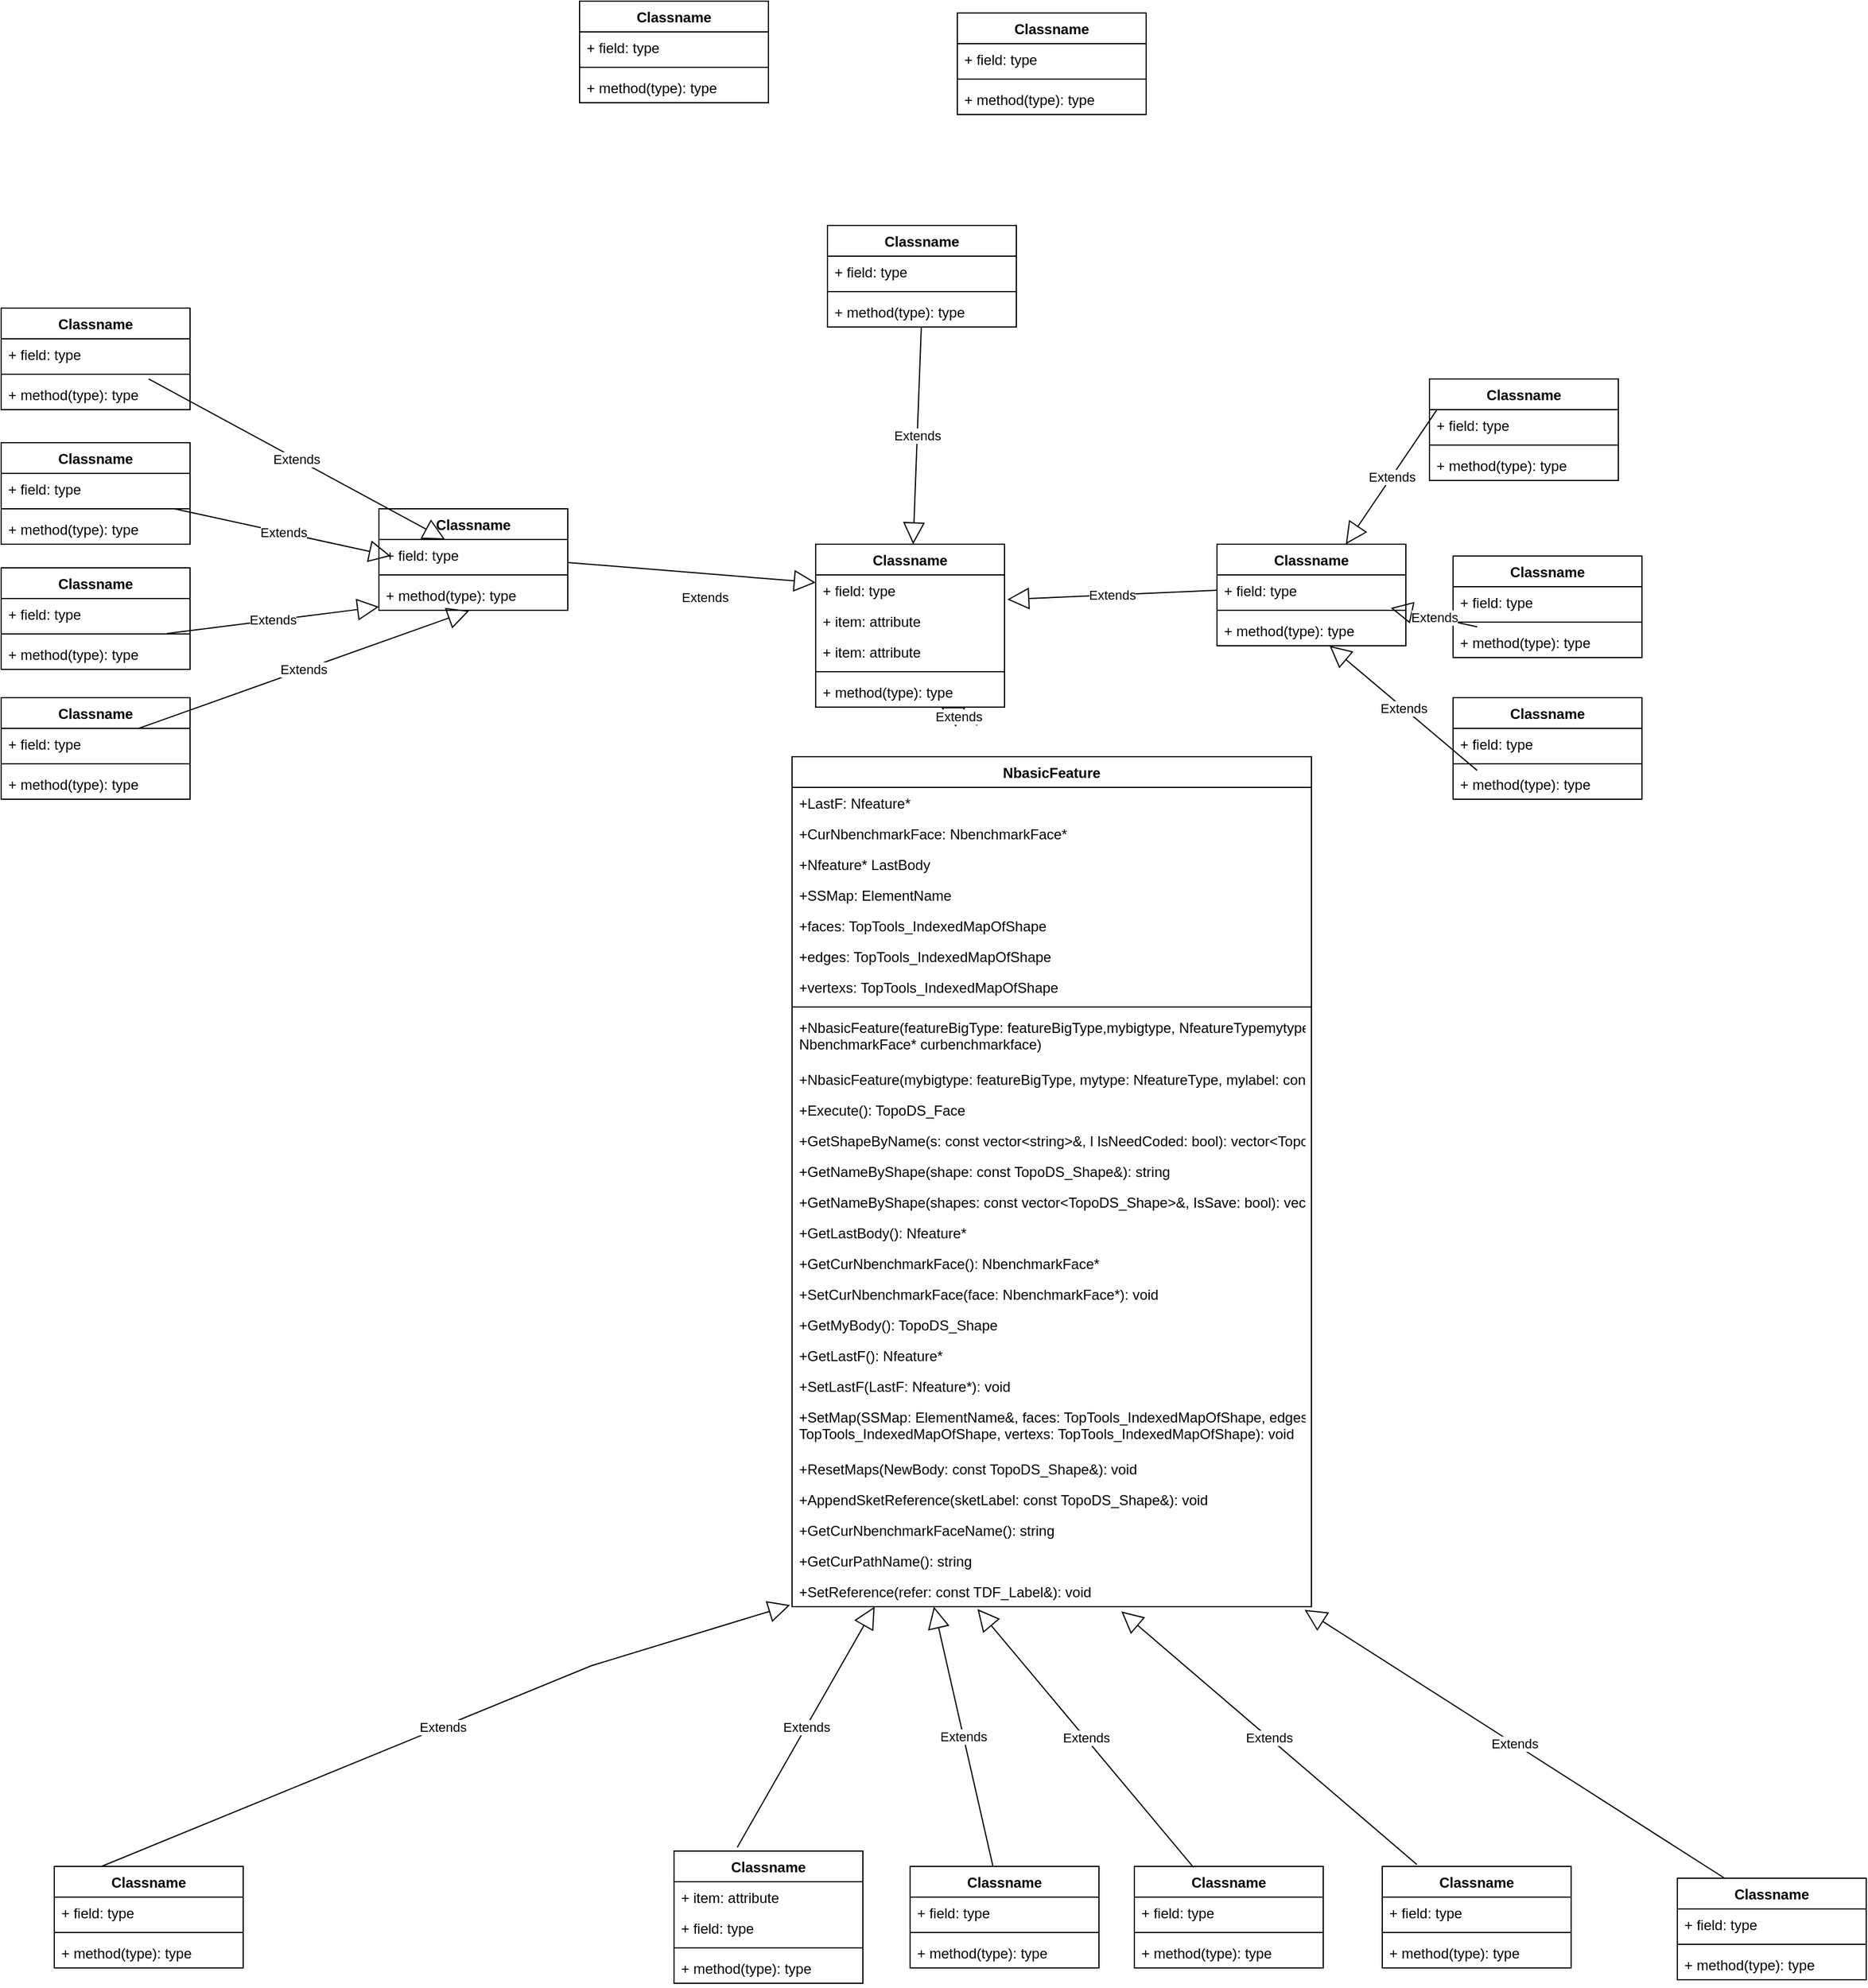 <mxfile version="20.8.20" type="github">
  <diagram name="Page-1" id="c4acf3e9-155e-7222-9cf6-157b1a14988f">
    <mxGraphModel dx="1925" dy="1583" grid="1" gridSize="10" guides="1" tooltips="1" connect="1" arrows="1" fold="1" page="1" pageScale="1" pageWidth="850" pageHeight="1100" background="none" math="0" shadow="0">
      <root>
        <mxCell id="0" />
        <mxCell id="1" parent="0" />
        <mxCell id="ykWLb0IThOWZlfe0dgKn-5" value="Classname" style="swimlane;fontStyle=1;align=center;verticalAlign=top;childLayout=stackLayout;horizontal=1;startSize=26;horizontalStack=0;resizeParent=1;resizeParentMax=0;resizeLast=0;collapsible=1;marginBottom=0;" vertex="1" parent="1">
          <mxGeometry x="150" y="-110" width="160" height="86" as="geometry" />
        </mxCell>
        <mxCell id="ykWLb0IThOWZlfe0dgKn-6" value="+ field: type" style="text;strokeColor=none;fillColor=none;align=left;verticalAlign=top;spacingLeft=4;spacingRight=4;overflow=hidden;rotatable=0;points=[[0,0.5],[1,0.5]];portConstraint=eastwest;" vertex="1" parent="ykWLb0IThOWZlfe0dgKn-5">
          <mxGeometry y="26" width="160" height="26" as="geometry" />
        </mxCell>
        <mxCell id="ykWLb0IThOWZlfe0dgKn-7" value="" style="line;strokeWidth=1;fillColor=none;align=left;verticalAlign=middle;spacingTop=-1;spacingLeft=3;spacingRight=3;rotatable=0;labelPosition=right;points=[];portConstraint=eastwest;strokeColor=inherit;" vertex="1" parent="ykWLb0IThOWZlfe0dgKn-5">
          <mxGeometry y="52" width="160" height="8" as="geometry" />
        </mxCell>
        <mxCell id="ykWLb0IThOWZlfe0dgKn-8" value="+ method(type): type" style="text;strokeColor=none;fillColor=none;align=left;verticalAlign=top;spacingLeft=4;spacingRight=4;overflow=hidden;rotatable=0;points=[[0,0.5],[1,0.5]];portConstraint=eastwest;" vertex="1" parent="ykWLb0IThOWZlfe0dgKn-5">
          <mxGeometry y="60" width="160" height="26" as="geometry" />
        </mxCell>
        <mxCell id="ykWLb0IThOWZlfe0dgKn-9" value="Classname" style="swimlane;fontStyle=1;align=center;verticalAlign=top;childLayout=stackLayout;horizontal=1;startSize=26;horizontalStack=0;resizeParent=1;resizeParentMax=0;resizeLast=0;collapsible=1;marginBottom=0;" vertex="1" parent="1">
          <mxGeometry x="140" y="160" width="160" height="138" as="geometry" />
        </mxCell>
        <mxCell id="ykWLb0IThOWZlfe0dgKn-10" value="+ field: type" style="text;strokeColor=none;fillColor=none;align=left;verticalAlign=top;spacingLeft=4;spacingRight=4;overflow=hidden;rotatable=0;points=[[0,0.5],[1,0.5]];portConstraint=eastwest;" vertex="1" parent="ykWLb0IThOWZlfe0dgKn-9">
          <mxGeometry y="26" width="160" height="26" as="geometry" />
        </mxCell>
        <mxCell id="ykWLb0IThOWZlfe0dgKn-119" value="+ item: attribute" style="text;strokeColor=none;fillColor=none;align=left;verticalAlign=top;spacingLeft=4;spacingRight=4;overflow=hidden;rotatable=0;points=[[0,0.5],[1,0.5]];portConstraint=eastwest;" vertex="1" parent="ykWLb0IThOWZlfe0dgKn-9">
          <mxGeometry y="52" width="160" height="26" as="geometry" />
        </mxCell>
        <mxCell id="ykWLb0IThOWZlfe0dgKn-120" value="+ item: attribute" style="text;strokeColor=none;fillColor=none;align=left;verticalAlign=top;spacingLeft=4;spacingRight=4;overflow=hidden;rotatable=0;points=[[0,0.5],[1,0.5]];portConstraint=eastwest;" vertex="1" parent="ykWLb0IThOWZlfe0dgKn-9">
          <mxGeometry y="78" width="160" height="26" as="geometry" />
        </mxCell>
        <mxCell id="ykWLb0IThOWZlfe0dgKn-11" value="" style="line;strokeWidth=1;fillColor=none;align=left;verticalAlign=middle;spacingTop=-1;spacingLeft=3;spacingRight=3;rotatable=0;labelPosition=right;points=[];portConstraint=eastwest;strokeColor=inherit;" vertex="1" parent="ykWLb0IThOWZlfe0dgKn-9">
          <mxGeometry y="104" width="160" height="8" as="geometry" />
        </mxCell>
        <mxCell id="ykWLb0IThOWZlfe0dgKn-12" value="+ method(type): type" style="text;strokeColor=none;fillColor=none;align=left;verticalAlign=top;spacingLeft=4;spacingRight=4;overflow=hidden;rotatable=0;points=[[0,0.5],[1,0.5]];portConstraint=eastwest;" vertex="1" parent="ykWLb0IThOWZlfe0dgKn-9">
          <mxGeometry y="112" width="160" height="26" as="geometry" />
        </mxCell>
        <mxCell id="ykWLb0IThOWZlfe0dgKn-13" value="Classname" style="swimlane;fontStyle=1;align=center;verticalAlign=top;childLayout=stackLayout;horizontal=1;startSize=26;horizontalStack=0;resizeParent=1;resizeParentMax=0;resizeLast=0;collapsible=1;marginBottom=0;" vertex="1" parent="1">
          <mxGeometry x="-230" y="130" width="160" height="86" as="geometry" />
        </mxCell>
        <mxCell id="ykWLb0IThOWZlfe0dgKn-14" value="+ field: type" style="text;strokeColor=none;fillColor=none;align=left;verticalAlign=top;spacingLeft=4;spacingRight=4;overflow=hidden;rotatable=0;points=[[0,0.5],[1,0.5]];portConstraint=eastwest;" vertex="1" parent="ykWLb0IThOWZlfe0dgKn-13">
          <mxGeometry y="26" width="160" height="26" as="geometry" />
        </mxCell>
        <mxCell id="ykWLb0IThOWZlfe0dgKn-15" value="" style="line;strokeWidth=1;fillColor=none;align=left;verticalAlign=middle;spacingTop=-1;spacingLeft=3;spacingRight=3;rotatable=0;labelPosition=right;points=[];portConstraint=eastwest;strokeColor=inherit;" vertex="1" parent="ykWLb0IThOWZlfe0dgKn-13">
          <mxGeometry y="52" width="160" height="8" as="geometry" />
        </mxCell>
        <mxCell id="ykWLb0IThOWZlfe0dgKn-16" value="+ method(type): type" style="text;strokeColor=none;fillColor=none;align=left;verticalAlign=top;spacingLeft=4;spacingRight=4;overflow=hidden;rotatable=0;points=[[0,0.5],[1,0.5]];portConstraint=eastwest;" vertex="1" parent="ykWLb0IThOWZlfe0dgKn-13">
          <mxGeometry y="60" width="160" height="26" as="geometry" />
        </mxCell>
        <mxCell id="ykWLb0IThOWZlfe0dgKn-17" value="NbasicFeature" style="swimlane;fontStyle=1;align=center;verticalAlign=top;childLayout=stackLayout;horizontal=1;startSize=26;horizontalStack=0;resizeParent=1;resizeParentMax=0;resizeLast=0;collapsible=1;marginBottom=0;" vertex="1" parent="1">
          <mxGeometry x="120" y="340" width="440" height="720" as="geometry">
            <mxRectangle x="130" y="400" width="120" height="30" as="alternateBounds" />
          </mxGeometry>
        </mxCell>
        <mxCell id="ykWLb0IThOWZlfe0dgKn-129" value="+LastF: Nfeature*" style="text;strokeColor=none;fillColor=none;align=left;verticalAlign=top;spacingLeft=4;spacingRight=4;overflow=hidden;rotatable=0;points=[[0,0.5],[1,0.5]];portConstraint=eastwest;" vertex="1" parent="ykWLb0IThOWZlfe0dgKn-17">
          <mxGeometry y="26" width="440" height="26" as="geometry" />
        </mxCell>
        <mxCell id="ykWLb0IThOWZlfe0dgKn-131" value="+CurNbenchmarkFace: NbenchmarkFace*" style="text;strokeColor=none;fillColor=none;align=left;verticalAlign=top;spacingLeft=4;spacingRight=4;overflow=hidden;rotatable=0;points=[[0,0.5],[1,0.5]];portConstraint=eastwest;" vertex="1" parent="ykWLb0IThOWZlfe0dgKn-17">
          <mxGeometry y="52" width="440" height="26" as="geometry" />
        </mxCell>
        <mxCell id="ykWLb0IThOWZlfe0dgKn-134" value="+Nfeature* LastBody" style="text;strokeColor=none;fillColor=none;align=left;verticalAlign=top;spacingLeft=4;spacingRight=4;overflow=hidden;rotatable=0;points=[[0,0.5],[1,0.5]];portConstraint=eastwest;" vertex="1" parent="ykWLb0IThOWZlfe0dgKn-17">
          <mxGeometry y="78" width="440" height="26" as="geometry" />
        </mxCell>
        <mxCell id="ykWLb0IThOWZlfe0dgKn-133" value="+SSMap: ElementName" style="text;strokeColor=none;fillColor=none;align=left;verticalAlign=top;spacingLeft=4;spacingRight=4;overflow=hidden;rotatable=0;points=[[0,0.5],[1,0.5]];portConstraint=eastwest;" vertex="1" parent="ykWLb0IThOWZlfe0dgKn-17">
          <mxGeometry y="104" width="440" height="26" as="geometry" />
        </mxCell>
        <mxCell id="ykWLb0IThOWZlfe0dgKn-132" value="+faces: TopTools_IndexedMapOfShape" style="text;strokeColor=none;fillColor=none;align=left;verticalAlign=top;spacingLeft=4;spacingRight=4;overflow=hidden;rotatable=0;points=[[0,0.5],[1,0.5]];portConstraint=eastwest;" vertex="1" parent="ykWLb0IThOWZlfe0dgKn-17">
          <mxGeometry y="130" width="440" height="26" as="geometry" />
        </mxCell>
        <mxCell id="ykWLb0IThOWZlfe0dgKn-130" value="+edges: TopTools_IndexedMapOfShape" style="text;strokeColor=none;fillColor=none;align=left;verticalAlign=top;spacingLeft=4;spacingRight=4;overflow=hidden;rotatable=0;points=[[0,0.5],[1,0.5]];portConstraint=eastwest;" vertex="1" parent="ykWLb0IThOWZlfe0dgKn-17">
          <mxGeometry y="156" width="440" height="26" as="geometry" />
        </mxCell>
        <mxCell id="ykWLb0IThOWZlfe0dgKn-135" value="+vertexs: TopTools_IndexedMapOfShape" style="text;strokeColor=none;fillColor=none;align=left;verticalAlign=top;spacingLeft=4;spacingRight=4;overflow=hidden;rotatable=0;points=[[0,0.5],[1,0.5]];portConstraint=eastwest;" vertex="1" parent="ykWLb0IThOWZlfe0dgKn-17">
          <mxGeometry y="182" width="440" height="26" as="geometry" />
        </mxCell>
        <mxCell id="ykWLb0IThOWZlfe0dgKn-19" value="" style="line;strokeWidth=1;fillColor=none;align=left;verticalAlign=middle;spacingTop=-1;spacingLeft=3;spacingRight=3;rotatable=0;labelPosition=right;points=[];portConstraint=eastwest;strokeColor=inherit;" vertex="1" parent="ykWLb0IThOWZlfe0dgKn-17">
          <mxGeometry y="208" width="440" height="8" as="geometry" />
        </mxCell>
        <mxCell id="ykWLb0IThOWZlfe0dgKn-136" style="edgeStyle=orthogonalEdgeStyle;rounded=0;orthogonalLoop=1;jettySize=auto;html=1;exitX=1;exitY=0.5;exitDx=0;exitDy=0;" edge="1" parent="ykWLb0IThOWZlfe0dgKn-17" source="ykWLb0IThOWZlfe0dgKn-132" target="ykWLb0IThOWZlfe0dgKn-132">
          <mxGeometry relative="1" as="geometry" />
        </mxCell>
        <mxCell id="ykWLb0IThOWZlfe0dgKn-20" value="+NbasicFeature(featureBigType: featureBigType,mybigtype, NfeatureTypemytype, &#xa;NbenchmarkFace* curbenchmarkface)" style="text;strokeColor=none;fillColor=none;align=left;verticalAlign=top;spacingLeft=4;spacingRight=4;overflow=hidden;rotatable=0;points=[[0,0.5],[1,0.5]];portConstraint=eastwest;" vertex="1" parent="ykWLb0IThOWZlfe0dgKn-17">
          <mxGeometry y="216" width="440" height="44" as="geometry" />
        </mxCell>
        <mxCell id="ykWLb0IThOWZlfe0dgKn-137" value="+NbasicFeature(mybigtype: featureBigType, mytype: NfeatureType, mylabel: const TDF_Label&amp;)" style="text;strokeColor=none;fillColor=none;align=left;verticalAlign=top;spacingLeft=4;spacingRight=4;overflow=hidden;rotatable=0;points=[[0,0.5],[1,0.5]];portConstraint=eastwest;" vertex="1" parent="ykWLb0IThOWZlfe0dgKn-17">
          <mxGeometry y="260" width="440" height="26" as="geometry" />
        </mxCell>
        <mxCell id="ykWLb0IThOWZlfe0dgKn-138" value="+Execute(): TopoDS_Face" style="text;strokeColor=none;fillColor=none;align=left;verticalAlign=top;spacingLeft=4;spacingRight=4;overflow=hidden;rotatable=0;points=[[0,0.5],[1,0.5]];portConstraint=eastwest;" vertex="1" parent="ykWLb0IThOWZlfe0dgKn-17">
          <mxGeometry y="286" width="440" height="26" as="geometry" />
        </mxCell>
        <mxCell id="ykWLb0IThOWZlfe0dgKn-139" value="+GetShapeByName(s: const vector&lt;string&gt;&amp;, l IsNeedCoded: bool): vector&lt;TopoDS_Shape&gt;" style="text;strokeColor=none;fillColor=none;align=left;verticalAlign=top;spacingLeft=4;spacingRight=4;overflow=hidden;rotatable=0;points=[[0,0.5],[1,0.5]];portConstraint=eastwest;" vertex="1" parent="ykWLb0IThOWZlfe0dgKn-17">
          <mxGeometry y="312" width="440" height="26" as="geometry" />
        </mxCell>
        <mxCell id="ykWLb0IThOWZlfe0dgKn-147" value="+GetNameByShape(shape: const TopoDS_Shape&amp;): string" style="text;strokeColor=none;fillColor=none;align=left;verticalAlign=top;spacingLeft=4;spacingRight=4;overflow=hidden;rotatable=0;points=[[0,0.5],[1,0.5]];portConstraint=eastwest;" vertex="1" parent="ykWLb0IThOWZlfe0dgKn-17">
          <mxGeometry y="338" width="440" height="26" as="geometry" />
        </mxCell>
        <mxCell id="ykWLb0IThOWZlfe0dgKn-150" value="+GetNameByShape(shapes: const vector&lt;TopoDS_Shape&gt;&amp;, IsSave: bool): vector&lt;string&gt;" style="text;strokeColor=none;fillColor=none;align=left;verticalAlign=top;spacingLeft=4;spacingRight=4;overflow=hidden;rotatable=0;points=[[0,0.5],[1,0.5]];portConstraint=eastwest;" vertex="1" parent="ykWLb0IThOWZlfe0dgKn-17">
          <mxGeometry y="364" width="440" height="26" as="geometry" />
        </mxCell>
        <mxCell id="ykWLb0IThOWZlfe0dgKn-151" value="+GetLastBody(): Nfeature*" style="text;strokeColor=none;fillColor=none;align=left;verticalAlign=top;spacingLeft=4;spacingRight=4;overflow=hidden;rotatable=0;points=[[0,0.5],[1,0.5]];portConstraint=eastwest;" vertex="1" parent="ykWLb0IThOWZlfe0dgKn-17">
          <mxGeometry y="390" width="440" height="26" as="geometry" />
        </mxCell>
        <mxCell id="ykWLb0IThOWZlfe0dgKn-152" value="+GetCurNbenchmarkFace(): NbenchmarkFace*" style="text;strokeColor=none;fillColor=none;align=left;verticalAlign=top;spacingLeft=4;spacingRight=4;overflow=hidden;rotatable=0;points=[[0,0.5],[1,0.5]];portConstraint=eastwest;" vertex="1" parent="ykWLb0IThOWZlfe0dgKn-17">
          <mxGeometry y="416" width="440" height="26" as="geometry" />
        </mxCell>
        <mxCell id="ykWLb0IThOWZlfe0dgKn-153" value="+SetCurNbenchmarkFace(face: NbenchmarkFace*): void" style="text;strokeColor=none;fillColor=none;align=left;verticalAlign=top;spacingLeft=4;spacingRight=4;overflow=hidden;rotatable=0;points=[[0,0.5],[1,0.5]];portConstraint=eastwest;" vertex="1" parent="ykWLb0IThOWZlfe0dgKn-17">
          <mxGeometry y="442" width="440" height="26" as="geometry" />
        </mxCell>
        <mxCell id="ykWLb0IThOWZlfe0dgKn-149" value="+GetMyBody(): TopoDS_Shape" style="text;strokeColor=none;fillColor=none;align=left;verticalAlign=top;spacingLeft=4;spacingRight=4;overflow=hidden;rotatable=0;points=[[0,0.5],[1,0.5]];portConstraint=eastwest;" vertex="1" parent="ykWLb0IThOWZlfe0dgKn-17">
          <mxGeometry y="468" width="440" height="26" as="geometry" />
        </mxCell>
        <mxCell id="ykWLb0IThOWZlfe0dgKn-148" value="+GetLastF(): Nfeature*" style="text;strokeColor=none;fillColor=none;align=left;verticalAlign=top;spacingLeft=4;spacingRight=4;overflow=hidden;rotatable=0;points=[[0,0.5],[1,0.5]];portConstraint=eastwest;" vertex="1" parent="ykWLb0IThOWZlfe0dgKn-17">
          <mxGeometry y="494" width="440" height="26" as="geometry" />
        </mxCell>
        <mxCell id="ykWLb0IThOWZlfe0dgKn-146" value="+SetLastF(LastF: Nfeature*): void" style="text;strokeColor=none;fillColor=none;align=left;verticalAlign=top;spacingLeft=4;spacingRight=4;overflow=hidden;rotatable=0;points=[[0,0.5],[1,0.5]];portConstraint=eastwest;" vertex="1" parent="ykWLb0IThOWZlfe0dgKn-17">
          <mxGeometry y="520" width="440" height="26" as="geometry" />
        </mxCell>
        <mxCell id="ykWLb0IThOWZlfe0dgKn-143" value="+SetMap(SSMap: ElementName&amp;, faces: TopTools_IndexedMapOfShape, edges: &#xa;TopTools_IndexedMapOfShape, vertexs: TopTools_IndexedMapOfShape): void" style="text;strokeColor=none;fillColor=none;align=left;verticalAlign=top;spacingLeft=4;spacingRight=4;overflow=hidden;rotatable=0;points=[[0,0.5],[1,0.5]];portConstraint=eastwest;" vertex="1" parent="ykWLb0IThOWZlfe0dgKn-17">
          <mxGeometry y="546" width="440" height="44" as="geometry" />
        </mxCell>
        <mxCell id="ykWLb0IThOWZlfe0dgKn-160" value="+ResetMaps(NewBody: const TopoDS_Shape&amp;): void" style="text;strokeColor=none;fillColor=none;align=left;verticalAlign=top;spacingLeft=4;spacingRight=4;overflow=hidden;rotatable=0;points=[[0,0.5],[1,0.5]];portConstraint=eastwest;" vertex="1" parent="ykWLb0IThOWZlfe0dgKn-17">
          <mxGeometry y="590" width="440" height="26" as="geometry" />
        </mxCell>
        <mxCell id="ykWLb0IThOWZlfe0dgKn-159" value="+AppendSketReference(sketLabel: const TopoDS_Shape&amp;): void" style="text;strokeColor=none;fillColor=none;align=left;verticalAlign=top;spacingLeft=4;spacingRight=4;overflow=hidden;rotatable=0;points=[[0,0.5],[1,0.5]];portConstraint=eastwest;" vertex="1" parent="ykWLb0IThOWZlfe0dgKn-17">
          <mxGeometry y="616" width="440" height="26" as="geometry" />
        </mxCell>
        <mxCell id="ykWLb0IThOWZlfe0dgKn-158" value="+GetCurNbenchmarkFaceName(): string" style="text;strokeColor=none;fillColor=none;align=left;verticalAlign=top;spacingLeft=4;spacingRight=4;overflow=hidden;rotatable=0;points=[[0,0.5],[1,0.5]];portConstraint=eastwest;" vertex="1" parent="ykWLb0IThOWZlfe0dgKn-17">
          <mxGeometry y="642" width="440" height="26" as="geometry" />
        </mxCell>
        <mxCell id="ykWLb0IThOWZlfe0dgKn-157" value="+GetCurPathName(): string" style="text;strokeColor=none;fillColor=none;align=left;verticalAlign=top;spacingLeft=4;spacingRight=4;overflow=hidden;rotatable=0;points=[[0,0.5],[1,0.5]];portConstraint=eastwest;" vertex="1" parent="ykWLb0IThOWZlfe0dgKn-17">
          <mxGeometry y="668" width="440" height="26" as="geometry" />
        </mxCell>
        <mxCell id="ykWLb0IThOWZlfe0dgKn-156" value="+SetReference(refer: const TDF_Label&amp;): void" style="text;strokeColor=none;fillColor=none;align=left;verticalAlign=top;spacingLeft=4;spacingRight=4;overflow=hidden;rotatable=0;points=[[0,0.5],[1,0.5]];portConstraint=eastwest;" vertex="1" parent="ykWLb0IThOWZlfe0dgKn-17">
          <mxGeometry y="694" width="440" height="26" as="geometry" />
        </mxCell>
        <mxCell id="ykWLb0IThOWZlfe0dgKn-21" value="Classname" style="swimlane;fontStyle=1;align=center;verticalAlign=top;childLayout=stackLayout;horizontal=1;startSize=26;horizontalStack=0;resizeParent=1;resizeParentMax=0;resizeLast=0;collapsible=1;marginBottom=0;" vertex="1" parent="1">
          <mxGeometry x="-505" y="1280" width="160" height="86" as="geometry" />
        </mxCell>
        <mxCell id="ykWLb0IThOWZlfe0dgKn-22" value="+ field: type" style="text;strokeColor=none;fillColor=none;align=left;verticalAlign=top;spacingLeft=4;spacingRight=4;overflow=hidden;rotatable=0;points=[[0,0.5],[1,0.5]];portConstraint=eastwest;" vertex="1" parent="ykWLb0IThOWZlfe0dgKn-21">
          <mxGeometry y="26" width="160" height="26" as="geometry" />
        </mxCell>
        <mxCell id="ykWLb0IThOWZlfe0dgKn-23" value="" style="line;strokeWidth=1;fillColor=none;align=left;verticalAlign=middle;spacingTop=-1;spacingLeft=3;spacingRight=3;rotatable=0;labelPosition=right;points=[];portConstraint=eastwest;strokeColor=inherit;" vertex="1" parent="ykWLb0IThOWZlfe0dgKn-21">
          <mxGeometry y="52" width="160" height="8" as="geometry" />
        </mxCell>
        <mxCell id="ykWLb0IThOWZlfe0dgKn-24" value="+ method(type): type" style="text;strokeColor=none;fillColor=none;align=left;verticalAlign=top;spacingLeft=4;spacingRight=4;overflow=hidden;rotatable=0;points=[[0,0.5],[1,0.5]];portConstraint=eastwest;" vertex="1" parent="ykWLb0IThOWZlfe0dgKn-21">
          <mxGeometry y="60" width="160" height="26" as="geometry" />
        </mxCell>
        <mxCell id="ykWLb0IThOWZlfe0dgKn-25" value="Classname" style="swimlane;fontStyle=1;align=center;verticalAlign=top;childLayout=stackLayout;horizontal=1;startSize=26;horizontalStack=0;resizeParent=1;resizeParentMax=0;resizeLast=0;collapsible=1;marginBottom=0;" vertex="1" parent="1">
          <mxGeometry x="480" y="160" width="160" height="86" as="geometry" />
        </mxCell>
        <mxCell id="ykWLb0IThOWZlfe0dgKn-26" value="+ field: type" style="text;strokeColor=none;fillColor=none;align=left;verticalAlign=top;spacingLeft=4;spacingRight=4;overflow=hidden;rotatable=0;points=[[0,0.5],[1,0.5]];portConstraint=eastwest;" vertex="1" parent="ykWLb0IThOWZlfe0dgKn-25">
          <mxGeometry y="26" width="160" height="26" as="geometry" />
        </mxCell>
        <mxCell id="ykWLb0IThOWZlfe0dgKn-27" value="" style="line;strokeWidth=1;fillColor=none;align=left;verticalAlign=middle;spacingTop=-1;spacingLeft=3;spacingRight=3;rotatable=0;labelPosition=right;points=[];portConstraint=eastwest;strokeColor=inherit;" vertex="1" parent="ykWLb0IThOWZlfe0dgKn-25">
          <mxGeometry y="52" width="160" height="8" as="geometry" />
        </mxCell>
        <mxCell id="ykWLb0IThOWZlfe0dgKn-28" value="+ method(type): type" style="text;strokeColor=none;fillColor=none;align=left;verticalAlign=top;spacingLeft=4;spacingRight=4;overflow=hidden;rotatable=0;points=[[0,0.5],[1,0.5]];portConstraint=eastwest;" vertex="1" parent="ykWLb0IThOWZlfe0dgKn-25">
          <mxGeometry y="60" width="160" height="26" as="geometry" />
        </mxCell>
        <mxCell id="ykWLb0IThOWZlfe0dgKn-29" value="Classname" style="swimlane;fontStyle=1;align=center;verticalAlign=top;childLayout=stackLayout;horizontal=1;startSize=26;horizontalStack=0;resizeParent=1;resizeParentMax=0;resizeLast=0;collapsible=1;marginBottom=0;" vertex="1" parent="1">
          <mxGeometry x="20" y="1267" width="160" height="112" as="geometry" />
        </mxCell>
        <mxCell id="ykWLb0IThOWZlfe0dgKn-140" value="+ item: attribute" style="text;strokeColor=none;fillColor=none;align=left;verticalAlign=top;spacingLeft=4;spacingRight=4;overflow=hidden;rotatable=0;points=[[0,0.5],[1,0.5]];portConstraint=eastwest;" vertex="1" parent="ykWLb0IThOWZlfe0dgKn-29">
          <mxGeometry y="26" width="160" height="26" as="geometry" />
        </mxCell>
        <mxCell id="ykWLb0IThOWZlfe0dgKn-30" value="+ field: type" style="text;strokeColor=none;fillColor=none;align=left;verticalAlign=top;spacingLeft=4;spacingRight=4;overflow=hidden;rotatable=0;points=[[0,0.5],[1,0.5]];portConstraint=eastwest;" vertex="1" parent="ykWLb0IThOWZlfe0dgKn-29">
          <mxGeometry y="52" width="160" height="26" as="geometry" />
        </mxCell>
        <mxCell id="ykWLb0IThOWZlfe0dgKn-31" value="" style="line;strokeWidth=1;fillColor=none;align=left;verticalAlign=middle;spacingTop=-1;spacingLeft=3;spacingRight=3;rotatable=0;labelPosition=right;points=[];portConstraint=eastwest;strokeColor=inherit;" vertex="1" parent="ykWLb0IThOWZlfe0dgKn-29">
          <mxGeometry y="78" width="160" height="8" as="geometry" />
        </mxCell>
        <mxCell id="ykWLb0IThOWZlfe0dgKn-32" value="+ method(type): type" style="text;strokeColor=none;fillColor=none;align=left;verticalAlign=top;spacingLeft=4;spacingRight=4;overflow=hidden;rotatable=0;points=[[0,0.5],[1,0.5]];portConstraint=eastwest;" vertex="1" parent="ykWLb0IThOWZlfe0dgKn-29">
          <mxGeometry y="86" width="160" height="26" as="geometry" />
        </mxCell>
        <mxCell id="ykWLb0IThOWZlfe0dgKn-33" value="Classname" style="swimlane;fontStyle=1;align=center;verticalAlign=top;childLayout=stackLayout;horizontal=1;startSize=26;horizontalStack=0;resizeParent=1;resizeParentMax=0;resizeLast=0;collapsible=1;marginBottom=0;" vertex="1" parent="1">
          <mxGeometry x="220" y="1280" width="160" height="86" as="geometry" />
        </mxCell>
        <mxCell id="ykWLb0IThOWZlfe0dgKn-34" value="+ field: type" style="text;strokeColor=none;fillColor=none;align=left;verticalAlign=top;spacingLeft=4;spacingRight=4;overflow=hidden;rotatable=0;points=[[0,0.5],[1,0.5]];portConstraint=eastwest;" vertex="1" parent="ykWLb0IThOWZlfe0dgKn-33">
          <mxGeometry y="26" width="160" height="26" as="geometry" />
        </mxCell>
        <mxCell id="ykWLb0IThOWZlfe0dgKn-35" value="" style="line;strokeWidth=1;fillColor=none;align=left;verticalAlign=middle;spacingTop=-1;spacingLeft=3;spacingRight=3;rotatable=0;labelPosition=right;points=[];portConstraint=eastwest;strokeColor=inherit;" vertex="1" parent="ykWLb0IThOWZlfe0dgKn-33">
          <mxGeometry y="52" width="160" height="8" as="geometry" />
        </mxCell>
        <mxCell id="ykWLb0IThOWZlfe0dgKn-36" value="+ method(type): type" style="text;strokeColor=none;fillColor=none;align=left;verticalAlign=top;spacingLeft=4;spacingRight=4;overflow=hidden;rotatable=0;points=[[0,0.5],[1,0.5]];portConstraint=eastwest;" vertex="1" parent="ykWLb0IThOWZlfe0dgKn-33">
          <mxGeometry y="60" width="160" height="26" as="geometry" />
        </mxCell>
        <mxCell id="ykWLb0IThOWZlfe0dgKn-37" value="Classname" style="swimlane;fontStyle=1;align=center;verticalAlign=top;childLayout=stackLayout;horizontal=1;startSize=26;horizontalStack=0;resizeParent=1;resizeParentMax=0;resizeLast=0;collapsible=1;marginBottom=0;" vertex="1" parent="1">
          <mxGeometry x="410" y="1280" width="160" height="86" as="geometry" />
        </mxCell>
        <mxCell id="ykWLb0IThOWZlfe0dgKn-38" value="+ field: type" style="text;strokeColor=none;fillColor=none;align=left;verticalAlign=top;spacingLeft=4;spacingRight=4;overflow=hidden;rotatable=0;points=[[0,0.5],[1,0.5]];portConstraint=eastwest;" vertex="1" parent="ykWLb0IThOWZlfe0dgKn-37">
          <mxGeometry y="26" width="160" height="26" as="geometry" />
        </mxCell>
        <mxCell id="ykWLb0IThOWZlfe0dgKn-39" value="" style="line;strokeWidth=1;fillColor=none;align=left;verticalAlign=middle;spacingTop=-1;spacingLeft=3;spacingRight=3;rotatable=0;labelPosition=right;points=[];portConstraint=eastwest;strokeColor=inherit;" vertex="1" parent="ykWLb0IThOWZlfe0dgKn-37">
          <mxGeometry y="52" width="160" height="8" as="geometry" />
        </mxCell>
        <mxCell id="ykWLb0IThOWZlfe0dgKn-40" value="+ method(type): type" style="text;strokeColor=none;fillColor=none;align=left;verticalAlign=top;spacingLeft=4;spacingRight=4;overflow=hidden;rotatable=0;points=[[0,0.5],[1,0.5]];portConstraint=eastwest;" vertex="1" parent="ykWLb0IThOWZlfe0dgKn-37">
          <mxGeometry y="60" width="160" height="26" as="geometry" />
        </mxCell>
        <mxCell id="ykWLb0IThOWZlfe0dgKn-41" value="Classname" style="swimlane;fontStyle=1;align=center;verticalAlign=top;childLayout=stackLayout;horizontal=1;startSize=26;horizontalStack=0;resizeParent=1;resizeParentMax=0;resizeLast=0;collapsible=1;marginBottom=0;" vertex="1" parent="1">
          <mxGeometry x="620" y="1280" width="160" height="86" as="geometry" />
        </mxCell>
        <mxCell id="ykWLb0IThOWZlfe0dgKn-42" value="+ field: type" style="text;strokeColor=none;fillColor=none;align=left;verticalAlign=top;spacingLeft=4;spacingRight=4;overflow=hidden;rotatable=0;points=[[0,0.5],[1,0.5]];portConstraint=eastwest;" vertex="1" parent="ykWLb0IThOWZlfe0dgKn-41">
          <mxGeometry y="26" width="160" height="26" as="geometry" />
        </mxCell>
        <mxCell id="ykWLb0IThOWZlfe0dgKn-43" value="" style="line;strokeWidth=1;fillColor=none;align=left;verticalAlign=middle;spacingTop=-1;spacingLeft=3;spacingRight=3;rotatable=0;labelPosition=right;points=[];portConstraint=eastwest;strokeColor=inherit;" vertex="1" parent="ykWLb0IThOWZlfe0dgKn-41">
          <mxGeometry y="52" width="160" height="8" as="geometry" />
        </mxCell>
        <mxCell id="ykWLb0IThOWZlfe0dgKn-44" value="+ method(type): type" style="text;strokeColor=none;fillColor=none;align=left;verticalAlign=top;spacingLeft=4;spacingRight=4;overflow=hidden;rotatable=0;points=[[0,0.5],[1,0.5]];portConstraint=eastwest;" vertex="1" parent="ykWLb0IThOWZlfe0dgKn-41">
          <mxGeometry y="60" width="160" height="26" as="geometry" />
        </mxCell>
        <mxCell id="ykWLb0IThOWZlfe0dgKn-45" value="Classname" style="swimlane;fontStyle=1;align=center;verticalAlign=top;childLayout=stackLayout;horizontal=1;startSize=26;horizontalStack=0;resizeParent=1;resizeParentMax=0;resizeLast=0;collapsible=1;marginBottom=0;" vertex="1" parent="1">
          <mxGeometry x="870" y="1290" width="160" height="86" as="geometry" />
        </mxCell>
        <mxCell id="ykWLb0IThOWZlfe0dgKn-46" value="+ field: type" style="text;strokeColor=none;fillColor=none;align=left;verticalAlign=top;spacingLeft=4;spacingRight=4;overflow=hidden;rotatable=0;points=[[0,0.5],[1,0.5]];portConstraint=eastwest;" vertex="1" parent="ykWLb0IThOWZlfe0dgKn-45">
          <mxGeometry y="26" width="160" height="26" as="geometry" />
        </mxCell>
        <mxCell id="ykWLb0IThOWZlfe0dgKn-47" value="" style="line;strokeWidth=1;fillColor=none;align=left;verticalAlign=middle;spacingTop=-1;spacingLeft=3;spacingRight=3;rotatable=0;labelPosition=right;points=[];portConstraint=eastwest;strokeColor=inherit;" vertex="1" parent="ykWLb0IThOWZlfe0dgKn-45">
          <mxGeometry y="52" width="160" height="8" as="geometry" />
        </mxCell>
        <mxCell id="ykWLb0IThOWZlfe0dgKn-48" value="+ method(type): type" style="text;strokeColor=none;fillColor=none;align=left;verticalAlign=top;spacingLeft=4;spacingRight=4;overflow=hidden;rotatable=0;points=[[0,0.5],[1,0.5]];portConstraint=eastwest;" vertex="1" parent="ykWLb0IThOWZlfe0dgKn-45">
          <mxGeometry y="60" width="160" height="26" as="geometry" />
        </mxCell>
        <mxCell id="ykWLb0IThOWZlfe0dgKn-49" value="Classname" style="swimlane;fontStyle=1;align=center;verticalAlign=top;childLayout=stackLayout;horizontal=1;startSize=26;horizontalStack=0;resizeParent=1;resizeParentMax=0;resizeLast=0;collapsible=1;marginBottom=0;" vertex="1" parent="1">
          <mxGeometry x="-60" y="-300" width="160" height="86" as="geometry" />
        </mxCell>
        <mxCell id="ykWLb0IThOWZlfe0dgKn-50" value="+ field: type" style="text;strokeColor=none;fillColor=none;align=left;verticalAlign=top;spacingLeft=4;spacingRight=4;overflow=hidden;rotatable=0;points=[[0,0.5],[1,0.5]];portConstraint=eastwest;" vertex="1" parent="ykWLb0IThOWZlfe0dgKn-49">
          <mxGeometry y="26" width="160" height="26" as="geometry" />
        </mxCell>
        <mxCell id="ykWLb0IThOWZlfe0dgKn-51" value="" style="line;strokeWidth=1;fillColor=none;align=left;verticalAlign=middle;spacingTop=-1;spacingLeft=3;spacingRight=3;rotatable=0;labelPosition=right;points=[];portConstraint=eastwest;strokeColor=inherit;" vertex="1" parent="ykWLb0IThOWZlfe0dgKn-49">
          <mxGeometry y="52" width="160" height="8" as="geometry" />
        </mxCell>
        <mxCell id="ykWLb0IThOWZlfe0dgKn-52" value="+ method(type): type" style="text;strokeColor=none;fillColor=none;align=left;verticalAlign=top;spacingLeft=4;spacingRight=4;overflow=hidden;rotatable=0;points=[[0,0.5],[1,0.5]];portConstraint=eastwest;" vertex="1" parent="ykWLb0IThOWZlfe0dgKn-49">
          <mxGeometry y="60" width="160" height="26" as="geometry" />
        </mxCell>
        <mxCell id="ykWLb0IThOWZlfe0dgKn-53" value="Classname" style="swimlane;fontStyle=1;align=center;verticalAlign=top;childLayout=stackLayout;horizontal=1;startSize=26;horizontalStack=0;resizeParent=1;resizeParentMax=0;resizeLast=0;collapsible=1;marginBottom=0;" vertex="1" parent="1">
          <mxGeometry x="260" y="-290" width="160" height="86" as="geometry" />
        </mxCell>
        <mxCell id="ykWLb0IThOWZlfe0dgKn-54" value="+ field: type" style="text;strokeColor=none;fillColor=none;align=left;verticalAlign=top;spacingLeft=4;spacingRight=4;overflow=hidden;rotatable=0;points=[[0,0.5],[1,0.5]];portConstraint=eastwest;" vertex="1" parent="ykWLb0IThOWZlfe0dgKn-53">
          <mxGeometry y="26" width="160" height="26" as="geometry" />
        </mxCell>
        <mxCell id="ykWLb0IThOWZlfe0dgKn-55" value="" style="line;strokeWidth=1;fillColor=none;align=left;verticalAlign=middle;spacingTop=-1;spacingLeft=3;spacingRight=3;rotatable=0;labelPosition=right;points=[];portConstraint=eastwest;strokeColor=inherit;" vertex="1" parent="ykWLb0IThOWZlfe0dgKn-53">
          <mxGeometry y="52" width="160" height="8" as="geometry" />
        </mxCell>
        <mxCell id="ykWLb0IThOWZlfe0dgKn-56" value="+ method(type): type" style="text;strokeColor=none;fillColor=none;align=left;verticalAlign=top;spacingLeft=4;spacingRight=4;overflow=hidden;rotatable=0;points=[[0,0.5],[1,0.5]];portConstraint=eastwest;" vertex="1" parent="ykWLb0IThOWZlfe0dgKn-53">
          <mxGeometry y="60" width="160" height="26" as="geometry" />
        </mxCell>
        <mxCell id="ykWLb0IThOWZlfe0dgKn-57" value="Classname" style="swimlane;fontStyle=1;align=center;verticalAlign=top;childLayout=stackLayout;horizontal=1;startSize=26;horizontalStack=0;resizeParent=1;resizeParentMax=0;resizeLast=0;collapsible=1;marginBottom=0;" vertex="1" parent="1">
          <mxGeometry x="660" y="20" width="160" height="86" as="geometry" />
        </mxCell>
        <mxCell id="ykWLb0IThOWZlfe0dgKn-58" value="+ field: type" style="text;strokeColor=none;fillColor=none;align=left;verticalAlign=top;spacingLeft=4;spacingRight=4;overflow=hidden;rotatable=0;points=[[0,0.5],[1,0.5]];portConstraint=eastwest;" vertex="1" parent="ykWLb0IThOWZlfe0dgKn-57">
          <mxGeometry y="26" width="160" height="26" as="geometry" />
        </mxCell>
        <mxCell id="ykWLb0IThOWZlfe0dgKn-59" value="" style="line;strokeWidth=1;fillColor=none;align=left;verticalAlign=middle;spacingTop=-1;spacingLeft=3;spacingRight=3;rotatable=0;labelPosition=right;points=[];portConstraint=eastwest;strokeColor=inherit;" vertex="1" parent="ykWLb0IThOWZlfe0dgKn-57">
          <mxGeometry y="52" width="160" height="8" as="geometry" />
        </mxCell>
        <mxCell id="ykWLb0IThOWZlfe0dgKn-60" value="+ method(type): type" style="text;strokeColor=none;fillColor=none;align=left;verticalAlign=top;spacingLeft=4;spacingRight=4;overflow=hidden;rotatable=0;points=[[0,0.5],[1,0.5]];portConstraint=eastwest;" vertex="1" parent="ykWLb0IThOWZlfe0dgKn-57">
          <mxGeometry y="60" width="160" height="26" as="geometry" />
        </mxCell>
        <mxCell id="ykWLb0IThOWZlfe0dgKn-61" value="Classname" style="swimlane;fontStyle=1;align=center;verticalAlign=top;childLayout=stackLayout;horizontal=1;startSize=26;horizontalStack=0;resizeParent=1;resizeParentMax=0;resizeLast=0;collapsible=1;marginBottom=0;" vertex="1" parent="1">
          <mxGeometry x="680" y="170" width="160" height="86" as="geometry" />
        </mxCell>
        <mxCell id="ykWLb0IThOWZlfe0dgKn-62" value="+ field: type" style="text;strokeColor=none;fillColor=none;align=left;verticalAlign=top;spacingLeft=4;spacingRight=4;overflow=hidden;rotatable=0;points=[[0,0.5],[1,0.5]];portConstraint=eastwest;" vertex="1" parent="ykWLb0IThOWZlfe0dgKn-61">
          <mxGeometry y="26" width="160" height="26" as="geometry" />
        </mxCell>
        <mxCell id="ykWLb0IThOWZlfe0dgKn-63" value="" style="line;strokeWidth=1;fillColor=none;align=left;verticalAlign=middle;spacingTop=-1;spacingLeft=3;spacingRight=3;rotatable=0;labelPosition=right;points=[];portConstraint=eastwest;strokeColor=inherit;" vertex="1" parent="ykWLb0IThOWZlfe0dgKn-61">
          <mxGeometry y="52" width="160" height="8" as="geometry" />
        </mxCell>
        <mxCell id="ykWLb0IThOWZlfe0dgKn-64" value="+ method(type): type" style="text;strokeColor=none;fillColor=none;align=left;verticalAlign=top;spacingLeft=4;spacingRight=4;overflow=hidden;rotatable=0;points=[[0,0.5],[1,0.5]];portConstraint=eastwest;" vertex="1" parent="ykWLb0IThOWZlfe0dgKn-61">
          <mxGeometry y="60" width="160" height="26" as="geometry" />
        </mxCell>
        <mxCell id="ykWLb0IThOWZlfe0dgKn-65" value="Classname" style="swimlane;fontStyle=1;align=center;verticalAlign=top;childLayout=stackLayout;horizontal=1;startSize=26;horizontalStack=0;resizeParent=1;resizeParentMax=0;resizeLast=0;collapsible=1;marginBottom=0;" vertex="1" parent="1">
          <mxGeometry x="680" y="290" width="160" height="86" as="geometry" />
        </mxCell>
        <mxCell id="ykWLb0IThOWZlfe0dgKn-66" value="+ field: type" style="text;strokeColor=none;fillColor=none;align=left;verticalAlign=top;spacingLeft=4;spacingRight=4;overflow=hidden;rotatable=0;points=[[0,0.5],[1,0.5]];portConstraint=eastwest;" vertex="1" parent="ykWLb0IThOWZlfe0dgKn-65">
          <mxGeometry y="26" width="160" height="26" as="geometry" />
        </mxCell>
        <mxCell id="ykWLb0IThOWZlfe0dgKn-67" value="" style="line;strokeWidth=1;fillColor=none;align=left;verticalAlign=middle;spacingTop=-1;spacingLeft=3;spacingRight=3;rotatable=0;labelPosition=right;points=[];portConstraint=eastwest;strokeColor=inherit;" vertex="1" parent="ykWLb0IThOWZlfe0dgKn-65">
          <mxGeometry y="52" width="160" height="8" as="geometry" />
        </mxCell>
        <mxCell id="ykWLb0IThOWZlfe0dgKn-68" value="+ method(type): type" style="text;strokeColor=none;fillColor=none;align=left;verticalAlign=top;spacingLeft=4;spacingRight=4;overflow=hidden;rotatable=0;points=[[0,0.5],[1,0.5]];portConstraint=eastwest;" vertex="1" parent="ykWLb0IThOWZlfe0dgKn-65">
          <mxGeometry y="60" width="160" height="26" as="geometry" />
        </mxCell>
        <mxCell id="ykWLb0IThOWZlfe0dgKn-69" value="Classname" style="swimlane;fontStyle=1;align=center;verticalAlign=top;childLayout=stackLayout;horizontal=1;startSize=26;horizontalStack=0;resizeParent=1;resizeParentMax=0;resizeLast=0;collapsible=1;marginBottom=0;" vertex="1" parent="1">
          <mxGeometry x="-550" y="74" width="160" height="86" as="geometry" />
        </mxCell>
        <mxCell id="ykWLb0IThOWZlfe0dgKn-70" value="+ field: type" style="text;strokeColor=none;fillColor=none;align=left;verticalAlign=top;spacingLeft=4;spacingRight=4;overflow=hidden;rotatable=0;points=[[0,0.5],[1,0.5]];portConstraint=eastwest;" vertex="1" parent="ykWLb0IThOWZlfe0dgKn-69">
          <mxGeometry y="26" width="160" height="26" as="geometry" />
        </mxCell>
        <mxCell id="ykWLb0IThOWZlfe0dgKn-71" value="" style="line;strokeWidth=1;fillColor=none;align=left;verticalAlign=middle;spacingTop=-1;spacingLeft=3;spacingRight=3;rotatable=0;labelPosition=right;points=[];portConstraint=eastwest;strokeColor=inherit;" vertex="1" parent="ykWLb0IThOWZlfe0dgKn-69">
          <mxGeometry y="52" width="160" height="8" as="geometry" />
        </mxCell>
        <mxCell id="ykWLb0IThOWZlfe0dgKn-72" value="+ method(type): type" style="text;strokeColor=none;fillColor=none;align=left;verticalAlign=top;spacingLeft=4;spacingRight=4;overflow=hidden;rotatable=0;points=[[0,0.5],[1,0.5]];portConstraint=eastwest;" vertex="1" parent="ykWLb0IThOWZlfe0dgKn-69">
          <mxGeometry y="60" width="160" height="26" as="geometry" />
        </mxCell>
        <mxCell id="ykWLb0IThOWZlfe0dgKn-73" value="Classname" style="swimlane;fontStyle=1;align=center;verticalAlign=top;childLayout=stackLayout;horizontal=1;startSize=26;horizontalStack=0;resizeParent=1;resizeParentMax=0;resizeLast=0;collapsible=1;marginBottom=0;" vertex="1" parent="1">
          <mxGeometry x="-550" y="180" width="160" height="86" as="geometry" />
        </mxCell>
        <mxCell id="ykWLb0IThOWZlfe0dgKn-74" value="+ field: type" style="text;strokeColor=none;fillColor=none;align=left;verticalAlign=top;spacingLeft=4;spacingRight=4;overflow=hidden;rotatable=0;points=[[0,0.5],[1,0.5]];portConstraint=eastwest;" vertex="1" parent="ykWLb0IThOWZlfe0dgKn-73">
          <mxGeometry y="26" width="160" height="26" as="geometry" />
        </mxCell>
        <mxCell id="ykWLb0IThOWZlfe0dgKn-75" value="" style="line;strokeWidth=1;fillColor=none;align=left;verticalAlign=middle;spacingTop=-1;spacingLeft=3;spacingRight=3;rotatable=0;labelPosition=right;points=[];portConstraint=eastwest;strokeColor=inherit;" vertex="1" parent="ykWLb0IThOWZlfe0dgKn-73">
          <mxGeometry y="52" width="160" height="8" as="geometry" />
        </mxCell>
        <mxCell id="ykWLb0IThOWZlfe0dgKn-76" value="+ method(type): type" style="text;strokeColor=none;fillColor=none;align=left;verticalAlign=top;spacingLeft=4;spacingRight=4;overflow=hidden;rotatable=0;points=[[0,0.5],[1,0.5]];portConstraint=eastwest;" vertex="1" parent="ykWLb0IThOWZlfe0dgKn-73">
          <mxGeometry y="60" width="160" height="26" as="geometry" />
        </mxCell>
        <mxCell id="ykWLb0IThOWZlfe0dgKn-77" value="Classname" style="swimlane;fontStyle=1;align=center;verticalAlign=top;childLayout=stackLayout;horizontal=1;startSize=26;horizontalStack=0;resizeParent=1;resizeParentMax=0;resizeLast=0;collapsible=1;marginBottom=0;" vertex="1" parent="1">
          <mxGeometry x="-550" y="-40" width="160" height="86" as="geometry" />
        </mxCell>
        <mxCell id="ykWLb0IThOWZlfe0dgKn-78" value="+ field: type" style="text;strokeColor=none;fillColor=none;align=left;verticalAlign=top;spacingLeft=4;spacingRight=4;overflow=hidden;rotatable=0;points=[[0,0.5],[1,0.5]];portConstraint=eastwest;" vertex="1" parent="ykWLb0IThOWZlfe0dgKn-77">
          <mxGeometry y="26" width="160" height="26" as="geometry" />
        </mxCell>
        <mxCell id="ykWLb0IThOWZlfe0dgKn-79" value="" style="line;strokeWidth=1;fillColor=none;align=left;verticalAlign=middle;spacingTop=-1;spacingLeft=3;spacingRight=3;rotatable=0;labelPosition=right;points=[];portConstraint=eastwest;strokeColor=inherit;" vertex="1" parent="ykWLb0IThOWZlfe0dgKn-77">
          <mxGeometry y="52" width="160" height="8" as="geometry" />
        </mxCell>
        <mxCell id="ykWLb0IThOWZlfe0dgKn-92" value="Extends" style="endArrow=block;endSize=16;endFill=0;html=1;rounded=0;" edge="1" parent="ykWLb0IThOWZlfe0dgKn-77" target="ykWLb0IThOWZlfe0dgKn-14">
          <mxGeometry width="160" relative="1" as="geometry">
            <mxPoint x="125" y="60" as="sourcePoint" />
            <mxPoint x="310" y="190" as="targetPoint" />
          </mxGeometry>
        </mxCell>
        <mxCell id="ykWLb0IThOWZlfe0dgKn-80" value="+ method(type): type" style="text;strokeColor=none;fillColor=none;align=left;verticalAlign=top;spacingLeft=4;spacingRight=4;overflow=hidden;rotatable=0;points=[[0,0.5],[1,0.5]];portConstraint=eastwest;" vertex="1" parent="ykWLb0IThOWZlfe0dgKn-77">
          <mxGeometry y="60" width="160" height="26" as="geometry" />
        </mxCell>
        <mxCell id="ykWLb0IThOWZlfe0dgKn-81" value="Classname" style="swimlane;fontStyle=1;align=center;verticalAlign=top;childLayout=stackLayout;horizontal=1;startSize=26;horizontalStack=0;resizeParent=1;resizeParentMax=0;resizeLast=0;collapsible=1;marginBottom=0;" vertex="1" parent="1">
          <mxGeometry x="-550" y="290" width="160" height="86" as="geometry" />
        </mxCell>
        <mxCell id="ykWLb0IThOWZlfe0dgKn-82" value="+ field: type" style="text;strokeColor=none;fillColor=none;align=left;verticalAlign=top;spacingLeft=4;spacingRight=4;overflow=hidden;rotatable=0;points=[[0,0.5],[1,0.5]];portConstraint=eastwest;" vertex="1" parent="ykWLb0IThOWZlfe0dgKn-81">
          <mxGeometry y="26" width="160" height="26" as="geometry" />
        </mxCell>
        <mxCell id="ykWLb0IThOWZlfe0dgKn-83" value="" style="line;strokeWidth=1;fillColor=none;align=left;verticalAlign=middle;spacingTop=-1;spacingLeft=3;spacingRight=3;rotatable=0;labelPosition=right;points=[];portConstraint=eastwest;strokeColor=inherit;" vertex="1" parent="ykWLb0IThOWZlfe0dgKn-81">
          <mxGeometry y="52" width="160" height="8" as="geometry" />
        </mxCell>
        <mxCell id="ykWLb0IThOWZlfe0dgKn-84" value="+ method(type): type" style="text;strokeColor=none;fillColor=none;align=left;verticalAlign=top;spacingLeft=4;spacingRight=4;overflow=hidden;rotatable=0;points=[[0,0.5],[1,0.5]];portConstraint=eastwest;" vertex="1" parent="ykWLb0IThOWZlfe0dgKn-81">
          <mxGeometry y="60" width="160" height="26" as="geometry" />
        </mxCell>
        <mxCell id="ykWLb0IThOWZlfe0dgKn-85" value="Extends" style="endArrow=block;endSize=16;endFill=0;html=1;rounded=0;" edge="1" parent="1" source="ykWLb0IThOWZlfe0dgKn-14" target="ykWLb0IThOWZlfe0dgKn-10">
          <mxGeometry x="0.125" y="-20" width="160" relative="1" as="geometry">
            <mxPoint x="-110" y="120" as="sourcePoint" />
            <mxPoint x="50" y="120" as="targetPoint" />
            <mxPoint as="offset" />
          </mxGeometry>
        </mxCell>
        <mxCell id="ykWLb0IThOWZlfe0dgKn-88" value="Extends" style="endArrow=block;endSize=16;endFill=0;html=1;rounded=0;exitX=0.25;exitY=0;exitDx=0;exitDy=0;entryX=-0.004;entryY=0.949;entryDx=0;entryDy=0;entryPerimeter=0;" edge="1" parent="1" source="ykWLb0IThOWZlfe0dgKn-21" target="ykWLb0IThOWZlfe0dgKn-156">
          <mxGeometry width="160" relative="1" as="geometry">
            <mxPoint x="-180" y="520" as="sourcePoint" />
            <mxPoint x="80" y="990" as="targetPoint" />
            <Array as="points">
              <mxPoint x="-50" y="1110" />
            </Array>
          </mxGeometry>
        </mxCell>
        <mxCell id="ykWLb0IThOWZlfe0dgKn-89" value="Extends" style="endArrow=block;endSize=16;endFill=0;html=1;rounded=0;entryX=0.478;entryY=1.015;entryDx=0;entryDy=0;entryPerimeter=0;" edge="1" parent="1" source="ykWLb0IThOWZlfe0dgKn-82" target="ykWLb0IThOWZlfe0dgKn-16">
          <mxGeometry width="160" relative="1" as="geometry">
            <mxPoint x="-310" y="332.5" as="sourcePoint" />
            <mxPoint x="-150" y="332.5" as="targetPoint" />
          </mxGeometry>
        </mxCell>
        <mxCell id="ykWLb0IThOWZlfe0dgKn-90" value="Extends" style="endArrow=block;endSize=16;endFill=0;html=1;rounded=0;exitX=0.878;exitY=-0.169;exitDx=0;exitDy=0;exitPerimeter=0;" edge="1" parent="1" source="ykWLb0IThOWZlfe0dgKn-76" target="ykWLb0IThOWZlfe0dgKn-16">
          <mxGeometry width="160" relative="1" as="geometry">
            <mxPoint x="-380" y="320" as="sourcePoint" />
            <mxPoint x="-220" y="320" as="targetPoint" />
          </mxGeometry>
        </mxCell>
        <mxCell id="ykWLb0IThOWZlfe0dgKn-91" value="Extends" style="endArrow=block;endSize=16;endFill=0;html=1;rounded=0;exitX=0.917;exitY=-0.154;exitDx=0;exitDy=0;exitPerimeter=0;" edge="1" parent="1" source="ykWLb0IThOWZlfe0dgKn-72">
          <mxGeometry width="160" relative="1" as="geometry">
            <mxPoint x="-390" y="170" as="sourcePoint" />
            <mxPoint x="-220" y="170" as="targetPoint" />
          </mxGeometry>
        </mxCell>
        <mxCell id="ykWLb0IThOWZlfe0dgKn-93" value="Extends" style="endArrow=block;endSize=16;endFill=0;html=1;rounded=0;entryX=1.015;entryY=0.8;entryDx=0;entryDy=0;entryPerimeter=0;exitX=0;exitY=0.5;exitDx=0;exitDy=0;" edge="1" parent="1" source="ykWLb0IThOWZlfe0dgKn-26" target="ykWLb0IThOWZlfe0dgKn-10">
          <mxGeometry width="160" relative="1" as="geometry">
            <mxPoint x="290" y="106" as="sourcePoint" />
            <mxPoint x="450" y="106" as="targetPoint" />
          </mxGeometry>
        </mxCell>
        <mxCell id="ykWLb0IThOWZlfe0dgKn-94" value="Extends" style="endArrow=block;endSize=16;endFill=0;html=1;rounded=0;exitX=0.357;exitY=-0.037;exitDx=0;exitDy=0;exitPerimeter=0;" edge="1" parent="1" source="ykWLb0IThOWZlfe0dgKn-17" target="ykWLb0IThOWZlfe0dgKn-12">
          <mxGeometry width="160" relative="1" as="geometry">
            <mxPoint x="-150" y="120" as="sourcePoint" />
            <mxPoint x="10" y="120" as="targetPoint" />
          </mxGeometry>
        </mxCell>
        <mxCell id="ykWLb0IThOWZlfe0dgKn-95" value="Extends" style="endArrow=block;endSize=16;endFill=0;html=1;rounded=0;" edge="1" parent="1" source="ykWLb0IThOWZlfe0dgKn-8" target="ykWLb0IThOWZlfe0dgKn-9">
          <mxGeometry width="160" relative="1" as="geometry">
            <mxPoint x="-150" y="120" as="sourcePoint" />
            <mxPoint x="10" y="120" as="targetPoint" />
          </mxGeometry>
        </mxCell>
        <mxCell id="ykWLb0IThOWZlfe0dgKn-96" value="Extends" style="endArrow=block;endSize=16;endFill=0;html=1;rounded=0;entryX=0.92;entryY=0.25;entryDx=0;entryDy=0;entryPerimeter=0;" edge="1" parent="1" source="ykWLb0IThOWZlfe0dgKn-64" target="ykWLb0IThOWZlfe0dgKn-27">
          <mxGeometry width="160" relative="1" as="geometry">
            <mxPoint x="480" y="332.5" as="sourcePoint" />
            <mxPoint x="640" y="332.5" as="targetPoint" />
          </mxGeometry>
        </mxCell>
        <mxCell id="ykWLb0IThOWZlfe0dgKn-97" value="Extends" style="endArrow=block;endSize=16;endFill=0;html=1;rounded=0;exitX=0.25;exitY=0;exitDx=0;exitDy=0;entryX=0.987;entryY=1.103;entryDx=0;entryDy=0;entryPerimeter=0;" edge="1" parent="1" source="ykWLb0IThOWZlfe0dgKn-45" target="ykWLb0IThOWZlfe0dgKn-156">
          <mxGeometry width="160" relative="1" as="geometry">
            <mxPoint x="-120" y="400" as="sourcePoint" />
            <mxPoint x="274.72" y="553.318" as="targetPoint" />
          </mxGeometry>
        </mxCell>
        <mxCell id="ykWLb0IThOWZlfe0dgKn-98" value="Extends" style="endArrow=block;endSize=16;endFill=0;html=1;rounded=0;exitX=0.183;exitY=-0.019;exitDx=0;exitDy=0;exitPerimeter=0;entryX=0.634;entryY=1.154;entryDx=0;entryDy=0;entryPerimeter=0;" edge="1" parent="1" source="ykWLb0IThOWZlfe0dgKn-41" target="ykWLb0IThOWZlfe0dgKn-156">
          <mxGeometry width="160" relative="1" as="geometry">
            <mxPoint x="-100" y="490" as="sourcePoint" />
            <mxPoint x="251.45" y="554" as="targetPoint" />
          </mxGeometry>
        </mxCell>
        <mxCell id="ykWLb0IThOWZlfe0dgKn-99" value="Extends" style="endArrow=block;endSize=16;endFill=0;html=1;rounded=0;exitX=0.313;exitY=0.009;exitDx=0;exitDy=0;exitPerimeter=0;entryX=0.357;entryY=1.077;entryDx=0;entryDy=0;entryPerimeter=0;" edge="1" parent="1" source="ykWLb0IThOWZlfe0dgKn-37" target="ykWLb0IThOWZlfe0dgKn-156">
          <mxGeometry width="160" relative="1" as="geometry">
            <mxPoint x="-260" y="390" as="sourcePoint" />
            <mxPoint x="-100" y="390" as="targetPoint" />
          </mxGeometry>
        </mxCell>
        <mxCell id="ykWLb0IThOWZlfe0dgKn-100" value="Extends" style="endArrow=block;endSize=16;endFill=0;html=1;rounded=0;entryX=0.273;entryY=1;entryDx=0;entryDy=0;entryPerimeter=0;" edge="1" parent="1" source="ykWLb0IThOWZlfe0dgKn-33" target="ykWLb0IThOWZlfe0dgKn-156">
          <mxGeometry width="160" relative="1" as="geometry">
            <mxPoint x="-260" y="390" as="sourcePoint" />
            <mxPoint x="206.769" y="554" as="targetPoint" />
          </mxGeometry>
        </mxCell>
        <mxCell id="ykWLb0IThOWZlfe0dgKn-101" value="Extends" style="endArrow=block;endSize=16;endFill=0;html=1;rounded=0;exitX=0.335;exitY=-0.028;exitDx=0;exitDy=0;exitPerimeter=0;entryX=0.159;entryY=1;entryDx=0;entryDy=0;entryPerimeter=0;" edge="1" parent="1" source="ykWLb0IThOWZlfe0dgKn-29" target="ykWLb0IThOWZlfe0dgKn-156">
          <mxGeometry width="160" relative="1" as="geometry">
            <mxPoint x="-260" y="390" as="sourcePoint" />
            <mxPoint x="184" y="554" as="targetPoint" />
          </mxGeometry>
        </mxCell>
        <mxCell id="ykWLb0IThOWZlfe0dgKn-106" value="Extends" style="endArrow=block;endSize=16;endFill=0;html=1;rounded=0;exitX=0.127;exitY=0.06;exitDx=0;exitDy=0;exitPerimeter=0;" edge="1" parent="1" source="ykWLb0IThOWZlfe0dgKn-68" target="ykWLb0IThOWZlfe0dgKn-28">
          <mxGeometry width="160" relative="1" as="geometry">
            <mxPoint x="220" y="390" as="sourcePoint" />
            <mxPoint x="380" y="390" as="targetPoint" />
          </mxGeometry>
        </mxCell>
        <mxCell id="ykWLb0IThOWZlfe0dgKn-107" value="Extends" style="endArrow=block;endSize=16;endFill=0;html=1;rounded=0;exitX=0.038;exitY=0.016;exitDx=0;exitDy=0;exitPerimeter=0;" edge="1" parent="1" source="ykWLb0IThOWZlfe0dgKn-58" target="ykWLb0IThOWZlfe0dgKn-25">
          <mxGeometry width="160" relative="1" as="geometry">
            <mxPoint x="425" y="50" as="sourcePoint" />
            <mxPoint x="585" y="50" as="targetPoint" />
          </mxGeometry>
        </mxCell>
      </root>
    </mxGraphModel>
  </diagram>
</mxfile>
